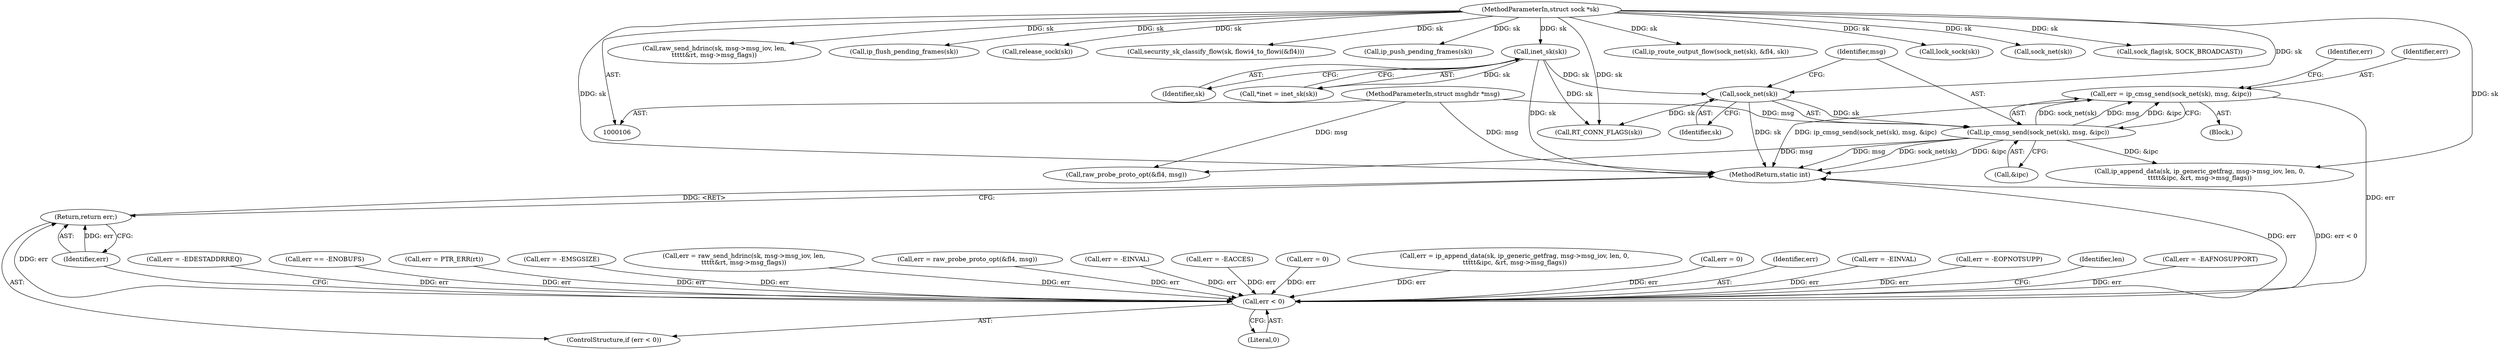 digraph "0_linux_f6d8bd051c391c1c0458a30b2a7abcd939329259_27@API" {
"1000251" [label="(Call,err = ip_cmsg_send(sock_net(sk), msg, &ipc))"];
"1000253" [label="(Call,ip_cmsg_send(sock_net(sk), msg, &ipc))"];
"1000254" [label="(Call,sock_net(sk))"];
"1000115" [label="(Call,inet_sk(sk))"];
"1000108" [label="(MethodParameterIn,struct sock *sk)"];
"1000109" [label="(MethodParameterIn,struct msghdr *msg)"];
"1000543" [label="(Call,err < 0)"];
"1000546" [label="(Return,return err;)"];
"1000108" [label="(MethodParameterIn,struct sock *sk)"];
"1000116" [label="(Identifier,sk)"];
"1000456" [label="(Call,raw_send_hdrinc(sk, msg->msg_iov, len,\n\t\t\t\t\t&rt, msg->msg_flags))"];
"1000542" [label="(ControlStructure,if (err < 0))"];
"1000206" [label="(Call,err = -EDESTADDRREQ)"];
"1000519" [label="(Call,err == -ENOBUFS)"];
"1000418" [label="(Call,err = PTR_ERR(rt))"];
"1000130" [label="(Call,err = -EMSGSIZE)"];
"1000109" [label="(MethodParameterIn,struct msghdr *msg)"];
"1000502" [label="(Call,ip_flush_pending_frames(sk))"];
"1000530" [label="(Call,release_sock(sk))"];
"1000401" [label="(Call,security_sk_classify_flow(sk, flowi4_to_flowi(&fl4)))"];
"1000394" [label="(Call,raw_probe_proto_opt(&fl4, msg))"];
"1000515" [label="(Call,ip_push_pending_frames(sk))"];
"1000454" [label="(Call,err = raw_send_hdrinc(sk, msg->msg_iov, len,\n\t\t\t\t\t&rt, msg->msg_flags))"];
"1000392" [label="(Call,err = raw_probe_proto_opt(&fl4, msg))"];
"1000163" [label="(Call,err = -EINVAL)"];
"1000547" [label="(Identifier,err)"];
"1000545" [label="(Literal,0)"];
"1000251" [label="(Call,err = ip_cmsg_send(sock_net(sk), msg, &ipc))"];
"1000115" [label="(Call,inet_sk(sk))"];
"1000325" [label="(Call,RT_CONN_FLAGS(sk))"];
"1000426" [label="(Call,err = -EACCES)"];
"1000253" [label="(Call,ip_cmsg_send(sock_net(sk), msg, &ipc))"];
"1000570" [label="(MethodReturn,static int)"];
"1000256" [label="(Identifier,msg)"];
"1000113" [label="(Call,*inet = inet_sk(sk))"];
"1000255" [label="(Identifier,sk)"];
"1000527" [label="(Call,err = 0)"];
"1000254" [label="(Call,sock_net(sk))"];
"1000260" [label="(Identifier,err)"];
"1000408" [label="(Call,ip_route_output_flow(sock_net(sk), &fl4, sk))"];
"1000483" [label="(Call,err = ip_append_data(sk, ip_generic_getfrag, msg->msg_iov, len, 0,\n\t\t\t\t\t&ipc, &rt, msg->msg_flags))"];
"1000257" [label="(Call,&ipc)"];
"1000485" [label="(Call,ip_append_data(sk, ip_generic_getfrag, msg->msg_iov, len, 0,\n\t\t\t\t\t&ipc, &rt, msg->msg_flags))"];
"1000546" [label="(Return,return err;)"];
"1000566" [label="(Call,err = 0)"];
"1000481" [label="(Call,lock_sock(sk))"];
"1000544" [label="(Identifier,err)"];
"1000543" [label="(Call,err < 0)"];
"1000252" [label="(Identifier,err)"];
"1000296" [label="(Call,err = -EINVAL)"];
"1000250" [label="(Block,)"];
"1000139" [label="(Call,err = -EOPNOTSUPP)"];
"1000549" [label="(Identifier,len)"];
"1000409" [label="(Call,sock_net(sk))"];
"1000438" [label="(Call,sock_flag(sk, SOCK_BROADCAST))"];
"1000188" [label="(Call,err = -EAFNOSUPPORT)"];
"1000251" -> "1000250"  [label="AST: "];
"1000251" -> "1000253"  [label="CFG: "];
"1000252" -> "1000251"  [label="AST: "];
"1000253" -> "1000251"  [label="AST: "];
"1000260" -> "1000251"  [label="CFG: "];
"1000251" -> "1000570"  [label="DDG: ip_cmsg_send(sock_net(sk), msg, &ipc)"];
"1000253" -> "1000251"  [label="DDG: sock_net(sk)"];
"1000253" -> "1000251"  [label="DDG: msg"];
"1000253" -> "1000251"  [label="DDG: &ipc"];
"1000251" -> "1000543"  [label="DDG: err"];
"1000253" -> "1000257"  [label="CFG: "];
"1000254" -> "1000253"  [label="AST: "];
"1000256" -> "1000253"  [label="AST: "];
"1000257" -> "1000253"  [label="AST: "];
"1000253" -> "1000570"  [label="DDG: sock_net(sk)"];
"1000253" -> "1000570"  [label="DDG: &ipc"];
"1000253" -> "1000570"  [label="DDG: msg"];
"1000254" -> "1000253"  [label="DDG: sk"];
"1000109" -> "1000253"  [label="DDG: msg"];
"1000253" -> "1000394"  [label="DDG: msg"];
"1000253" -> "1000485"  [label="DDG: &ipc"];
"1000254" -> "1000255"  [label="CFG: "];
"1000255" -> "1000254"  [label="AST: "];
"1000256" -> "1000254"  [label="CFG: "];
"1000254" -> "1000570"  [label="DDG: sk"];
"1000115" -> "1000254"  [label="DDG: sk"];
"1000108" -> "1000254"  [label="DDG: sk"];
"1000254" -> "1000325"  [label="DDG: sk"];
"1000115" -> "1000113"  [label="AST: "];
"1000115" -> "1000116"  [label="CFG: "];
"1000116" -> "1000115"  [label="AST: "];
"1000113" -> "1000115"  [label="CFG: "];
"1000115" -> "1000570"  [label="DDG: sk"];
"1000115" -> "1000113"  [label="DDG: sk"];
"1000108" -> "1000115"  [label="DDG: sk"];
"1000115" -> "1000325"  [label="DDG: sk"];
"1000108" -> "1000106"  [label="AST: "];
"1000108" -> "1000570"  [label="DDG: sk"];
"1000108" -> "1000325"  [label="DDG: sk"];
"1000108" -> "1000401"  [label="DDG: sk"];
"1000108" -> "1000409"  [label="DDG: sk"];
"1000108" -> "1000408"  [label="DDG: sk"];
"1000108" -> "1000438"  [label="DDG: sk"];
"1000108" -> "1000456"  [label="DDG: sk"];
"1000108" -> "1000481"  [label="DDG: sk"];
"1000108" -> "1000485"  [label="DDG: sk"];
"1000108" -> "1000502"  [label="DDG: sk"];
"1000108" -> "1000515"  [label="DDG: sk"];
"1000108" -> "1000530"  [label="DDG: sk"];
"1000109" -> "1000106"  [label="AST: "];
"1000109" -> "1000570"  [label="DDG: msg"];
"1000109" -> "1000394"  [label="DDG: msg"];
"1000543" -> "1000542"  [label="AST: "];
"1000543" -> "1000545"  [label="CFG: "];
"1000544" -> "1000543"  [label="AST: "];
"1000545" -> "1000543"  [label="AST: "];
"1000547" -> "1000543"  [label="CFG: "];
"1000549" -> "1000543"  [label="CFG: "];
"1000543" -> "1000570"  [label="DDG: err < 0"];
"1000543" -> "1000570"  [label="DDG: err"];
"1000454" -> "1000543"  [label="DDG: err"];
"1000163" -> "1000543"  [label="DDG: err"];
"1000527" -> "1000543"  [label="DDG: err"];
"1000188" -> "1000543"  [label="DDG: err"];
"1000139" -> "1000543"  [label="DDG: err"];
"1000296" -> "1000543"  [label="DDG: err"];
"1000418" -> "1000543"  [label="DDG: err"];
"1000519" -> "1000543"  [label="DDG: err"];
"1000426" -> "1000543"  [label="DDG: err"];
"1000392" -> "1000543"  [label="DDG: err"];
"1000206" -> "1000543"  [label="DDG: err"];
"1000566" -> "1000543"  [label="DDG: err"];
"1000483" -> "1000543"  [label="DDG: err"];
"1000130" -> "1000543"  [label="DDG: err"];
"1000543" -> "1000546"  [label="DDG: err"];
"1000546" -> "1000542"  [label="AST: "];
"1000546" -> "1000547"  [label="CFG: "];
"1000547" -> "1000546"  [label="AST: "];
"1000570" -> "1000546"  [label="CFG: "];
"1000546" -> "1000570"  [label="DDG: <RET>"];
"1000547" -> "1000546"  [label="DDG: err"];
}
